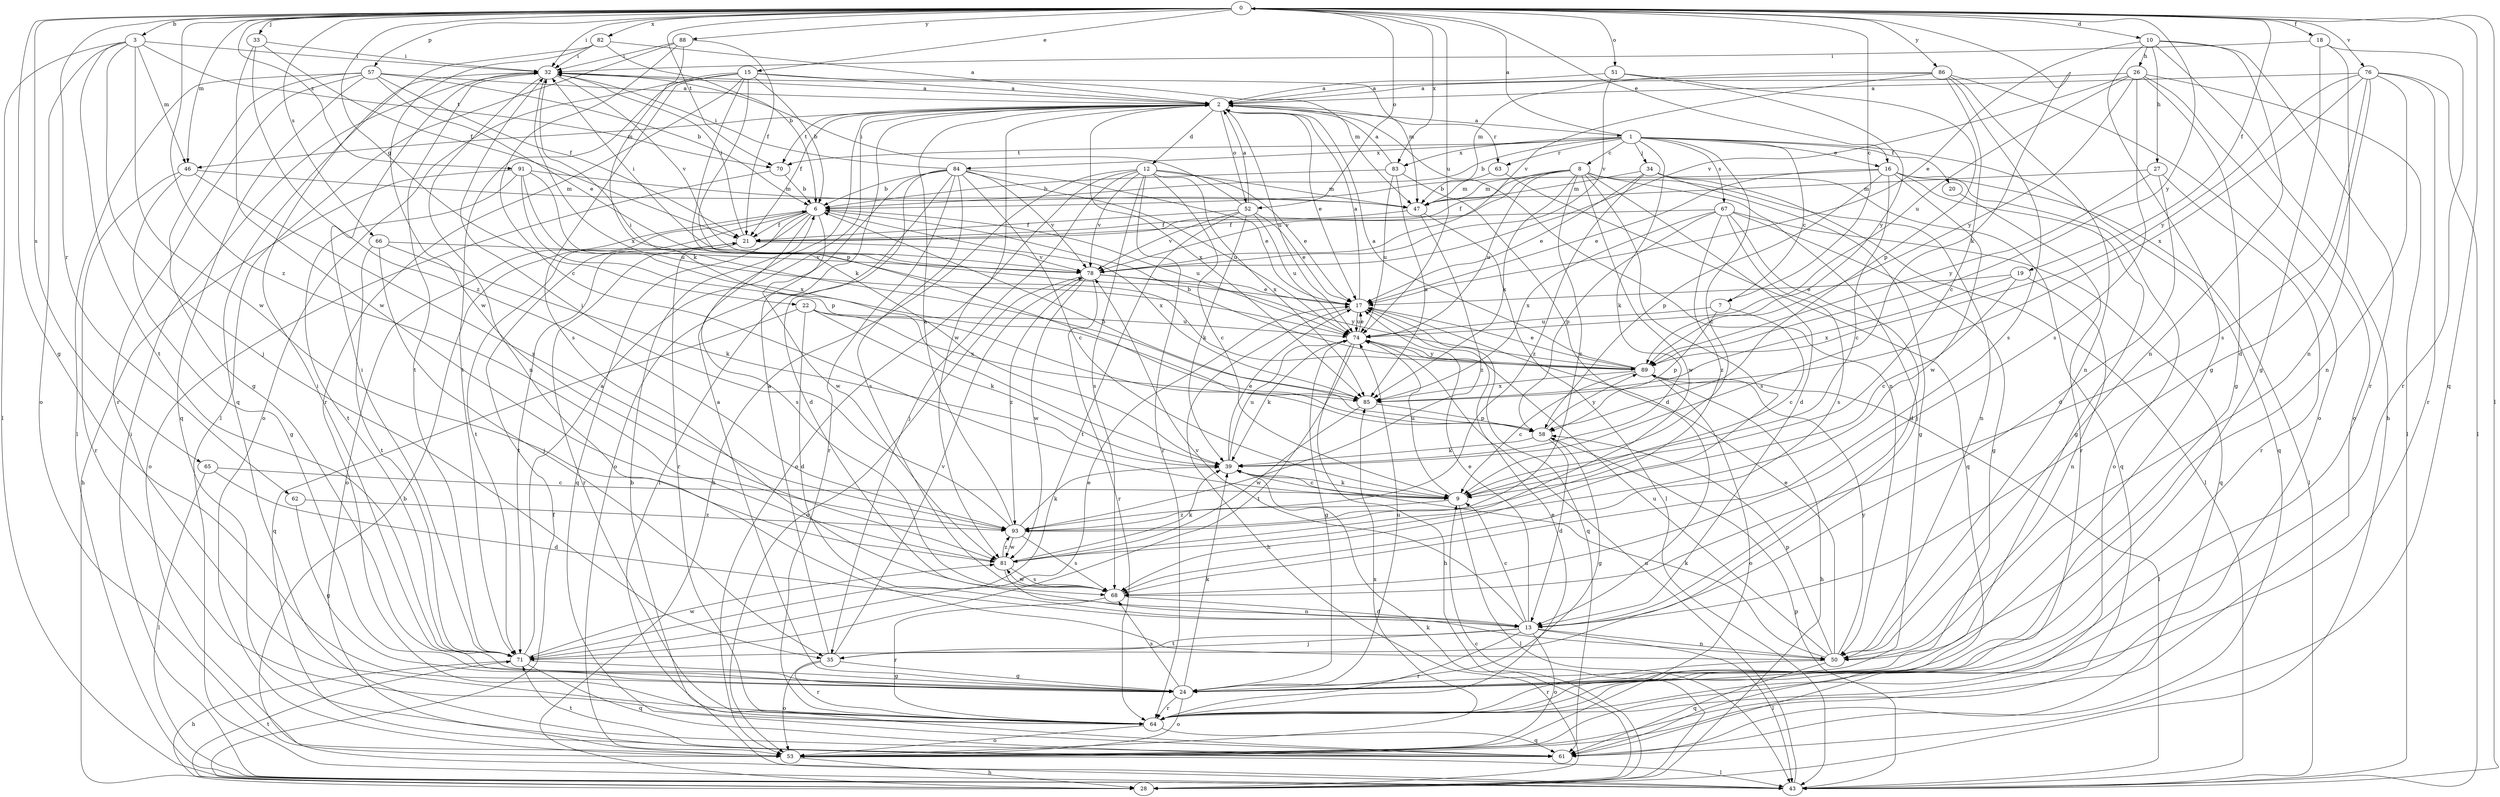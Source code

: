 strict digraph  {
0;
1;
2;
3;
6;
7;
8;
9;
10;
12;
13;
15;
16;
17;
18;
19;
20;
21;
22;
24;
26;
27;
28;
32;
33;
34;
35;
39;
43;
46;
47;
50;
51;
52;
53;
57;
58;
61;
62;
63;
64;
65;
66;
67;
68;
70;
71;
74;
76;
78;
81;
82;
83;
84;
85;
86;
88;
89;
91;
93;
0 -> 3  [label=b];
0 -> 7  [label=c];
0 -> 10  [label=d];
0 -> 15  [label=e];
0 -> 16  [label=e];
0 -> 18  [label=f];
0 -> 19  [label=f];
0 -> 22  [label=g];
0 -> 24  [label=g];
0 -> 32  [label=i];
0 -> 33  [label=j];
0 -> 39  [label=k];
0 -> 43  [label=l];
0 -> 46  [label=m];
0 -> 51  [label=o];
0 -> 52  [label=o];
0 -> 57  [label=p];
0 -> 61  [label=q];
0 -> 62  [label=r];
0 -> 65  [label=s];
0 -> 66  [label=s];
0 -> 70  [label=t];
0 -> 74  [label=u];
0 -> 76  [label=v];
0 -> 82  [label=x];
0 -> 83  [label=x];
0 -> 86  [label=y];
0 -> 88  [label=y];
0 -> 89  [label=y];
0 -> 91  [label=z];
0 -> 93  [label=z];
1 -> 0  [label=a];
1 -> 6  [label=b];
1 -> 7  [label=c];
1 -> 8  [label=c];
1 -> 9  [label=c];
1 -> 16  [label=e];
1 -> 20  [label=f];
1 -> 34  [label=j];
1 -> 39  [label=k];
1 -> 61  [label=q];
1 -> 63  [label=r];
1 -> 67  [label=s];
1 -> 70  [label=t];
1 -> 83  [label=x];
1 -> 84  [label=x];
2 -> 1  [label=a];
2 -> 12  [label=d];
2 -> 17  [label=e];
2 -> 21  [label=f];
2 -> 46  [label=m];
2 -> 50  [label=n];
2 -> 52  [label=o];
2 -> 63  [label=r];
2 -> 70  [label=t];
2 -> 74  [label=u];
2 -> 81  [label=w];
2 -> 85  [label=x];
3 -> 32  [label=i];
3 -> 35  [label=j];
3 -> 43  [label=l];
3 -> 46  [label=m];
3 -> 53  [label=o];
3 -> 70  [label=t];
3 -> 71  [label=t];
3 -> 81  [label=w];
6 -> 21  [label=f];
6 -> 53  [label=o];
6 -> 61  [label=q];
6 -> 64  [label=r];
6 -> 68  [label=s];
6 -> 71  [label=t];
6 -> 74  [label=u];
6 -> 81  [label=w];
6 -> 85  [label=x];
7 -> 9  [label=c];
7 -> 58  [label=p];
7 -> 74  [label=u];
8 -> 13  [label=d];
8 -> 21  [label=f];
8 -> 35  [label=j];
8 -> 47  [label=m];
8 -> 50  [label=n];
8 -> 68  [label=s];
8 -> 74  [label=u];
8 -> 78  [label=v];
8 -> 81  [label=w];
8 -> 85  [label=x];
8 -> 93  [label=z];
9 -> 39  [label=k];
9 -> 43  [label=l];
9 -> 74  [label=u];
9 -> 93  [label=z];
10 -> 17  [label=e];
10 -> 24  [label=g];
10 -> 26  [label=h];
10 -> 27  [label=h];
10 -> 28  [label=h];
10 -> 50  [label=n];
10 -> 64  [label=r];
12 -> 9  [label=c];
12 -> 17  [label=e];
12 -> 28  [label=h];
12 -> 35  [label=j];
12 -> 47  [label=m];
12 -> 53  [label=o];
12 -> 64  [label=r];
12 -> 68  [label=s];
12 -> 78  [label=v];
12 -> 85  [label=x];
13 -> 9  [label=c];
13 -> 17  [label=e];
13 -> 35  [label=j];
13 -> 43  [label=l];
13 -> 50  [label=n];
13 -> 53  [label=o];
13 -> 64  [label=r];
13 -> 71  [label=t];
13 -> 78  [label=v];
15 -> 2  [label=a];
15 -> 6  [label=b];
15 -> 39  [label=k];
15 -> 47  [label=m];
15 -> 53  [label=o];
15 -> 58  [label=p];
15 -> 64  [label=r];
15 -> 68  [label=s];
15 -> 71  [label=t];
16 -> 6  [label=b];
16 -> 9  [label=c];
16 -> 17  [label=e];
16 -> 24  [label=g];
16 -> 43  [label=l];
16 -> 53  [label=o];
16 -> 58  [label=p];
16 -> 81  [label=w];
17 -> 2  [label=a];
17 -> 28  [label=h];
17 -> 61  [label=q];
17 -> 74  [label=u];
18 -> 24  [label=g];
18 -> 32  [label=i];
18 -> 50  [label=n];
18 -> 64  [label=r];
19 -> 9  [label=c];
19 -> 17  [label=e];
19 -> 50  [label=n];
19 -> 85  [label=x];
20 -> 64  [label=r];
21 -> 32  [label=i];
21 -> 64  [label=r];
21 -> 71  [label=t];
21 -> 78  [label=v];
22 -> 13  [label=d];
22 -> 39  [label=k];
22 -> 61  [label=q];
22 -> 74  [label=u];
22 -> 85  [label=x];
24 -> 2  [label=a];
24 -> 32  [label=i];
24 -> 39  [label=k];
24 -> 53  [label=o];
24 -> 64  [label=r];
24 -> 68  [label=s];
24 -> 74  [label=u];
26 -> 2  [label=a];
26 -> 24  [label=g];
26 -> 43  [label=l];
26 -> 53  [label=o];
26 -> 68  [label=s];
26 -> 74  [label=u];
26 -> 78  [label=v];
26 -> 89  [label=y];
27 -> 13  [label=d];
27 -> 47  [label=m];
27 -> 64  [label=r];
27 -> 89  [label=y];
28 -> 9  [label=c];
28 -> 21  [label=f];
28 -> 39  [label=k];
28 -> 71  [label=t];
32 -> 2  [label=a];
32 -> 47  [label=m];
32 -> 50  [label=n];
32 -> 71  [label=t];
32 -> 78  [label=v];
32 -> 85  [label=x];
33 -> 21  [label=f];
33 -> 32  [label=i];
33 -> 81  [label=w];
33 -> 93  [label=z];
34 -> 17  [label=e];
34 -> 24  [label=g];
34 -> 43  [label=l];
34 -> 47  [label=m];
34 -> 61  [label=q];
34 -> 93  [label=z];
35 -> 2  [label=a];
35 -> 24  [label=g];
35 -> 53  [label=o];
35 -> 64  [label=r];
35 -> 78  [label=v];
39 -> 9  [label=c];
39 -> 17  [label=e];
39 -> 74  [label=u];
43 -> 6  [label=b];
43 -> 32  [label=i];
43 -> 58  [label=p];
43 -> 74  [label=u];
46 -> 24  [label=g];
46 -> 47  [label=m];
46 -> 64  [label=r];
46 -> 93  [label=z];
47 -> 21  [label=f];
47 -> 43  [label=l];
47 -> 93  [label=z];
50 -> 17  [label=e];
50 -> 39  [label=k];
50 -> 58  [label=p];
50 -> 61  [label=q];
50 -> 64  [label=r];
50 -> 74  [label=u];
50 -> 89  [label=y];
51 -> 2  [label=a];
51 -> 58  [label=p];
51 -> 78  [label=v];
51 -> 89  [label=y];
52 -> 2  [label=a];
52 -> 17  [label=e];
52 -> 21  [label=f];
52 -> 32  [label=i];
52 -> 39  [label=k];
52 -> 71  [label=t];
52 -> 74  [label=u];
52 -> 78  [label=v];
53 -> 28  [label=h];
53 -> 43  [label=l];
53 -> 85  [label=x];
57 -> 2  [label=a];
57 -> 6  [label=b];
57 -> 17  [label=e];
57 -> 21  [label=f];
57 -> 24  [label=g];
57 -> 43  [label=l];
57 -> 61  [label=q];
57 -> 64  [label=r];
58 -> 6  [label=b];
58 -> 13  [label=d];
58 -> 24  [label=g];
58 -> 39  [label=k];
58 -> 89  [label=y];
61 -> 6  [label=b];
61 -> 71  [label=t];
62 -> 24  [label=g];
62 -> 93  [label=z];
63 -> 47  [label=m];
63 -> 61  [label=q];
64 -> 17  [label=e];
64 -> 53  [label=o];
64 -> 61  [label=q];
65 -> 9  [label=c];
65 -> 13  [label=d];
65 -> 43  [label=l];
66 -> 35  [label=j];
66 -> 39  [label=k];
66 -> 71  [label=t];
66 -> 78  [label=v];
67 -> 13  [label=d];
67 -> 21  [label=f];
67 -> 24  [label=g];
67 -> 58  [label=p];
67 -> 61  [label=q];
67 -> 68  [label=s];
67 -> 85  [label=x];
67 -> 93  [label=z];
68 -> 13  [label=d];
68 -> 64  [label=r];
68 -> 81  [label=w];
70 -> 6  [label=b];
70 -> 53  [label=o];
71 -> 2  [label=a];
71 -> 17  [label=e];
71 -> 24  [label=g];
71 -> 28  [label=h];
71 -> 32  [label=i];
71 -> 61  [label=q];
71 -> 81  [label=w];
74 -> 17  [label=e];
74 -> 24  [label=g];
74 -> 28  [label=h];
74 -> 39  [label=k];
74 -> 71  [label=t];
74 -> 89  [label=y];
76 -> 2  [label=a];
76 -> 13  [label=d];
76 -> 43  [label=l];
76 -> 50  [label=n];
76 -> 64  [label=r];
76 -> 68  [label=s];
76 -> 85  [label=x];
76 -> 89  [label=y];
78 -> 17  [label=e];
78 -> 32  [label=i];
78 -> 53  [label=o];
78 -> 64  [label=r];
78 -> 81  [label=w];
78 -> 89  [label=y];
78 -> 93  [label=z];
81 -> 39  [label=k];
81 -> 50  [label=n];
81 -> 68  [label=s];
81 -> 93  [label=z];
82 -> 2  [label=a];
82 -> 6  [label=b];
82 -> 32  [label=i];
82 -> 61  [label=q];
82 -> 81  [label=w];
83 -> 2  [label=a];
83 -> 6  [label=b];
83 -> 13  [label=d];
83 -> 74  [label=u];
83 -> 85  [label=x];
84 -> 6  [label=b];
84 -> 9  [label=c];
84 -> 13  [label=d];
84 -> 17  [label=e];
84 -> 32  [label=i];
84 -> 43  [label=l];
84 -> 53  [label=o];
84 -> 64  [label=r];
84 -> 68  [label=s];
84 -> 74  [label=u];
84 -> 78  [label=v];
85 -> 58  [label=p];
85 -> 81  [label=w];
86 -> 2  [label=a];
86 -> 9  [label=c];
86 -> 47  [label=m];
86 -> 50  [label=n];
86 -> 53  [label=o];
86 -> 68  [label=s];
86 -> 78  [label=v];
88 -> 9  [label=c];
88 -> 21  [label=f];
88 -> 32  [label=i];
88 -> 39  [label=k];
88 -> 43  [label=l];
89 -> 2  [label=a];
89 -> 6  [label=b];
89 -> 9  [label=c];
89 -> 17  [label=e];
89 -> 28  [label=h];
89 -> 32  [label=i];
89 -> 43  [label=l];
89 -> 53  [label=o];
89 -> 85  [label=x];
91 -> 28  [label=h];
91 -> 47  [label=m];
91 -> 58  [label=p];
91 -> 71  [label=t];
91 -> 74  [label=u];
91 -> 85  [label=x];
93 -> 2  [label=a];
93 -> 32  [label=i];
93 -> 39  [label=k];
93 -> 68  [label=s];
93 -> 81  [label=w];
}
